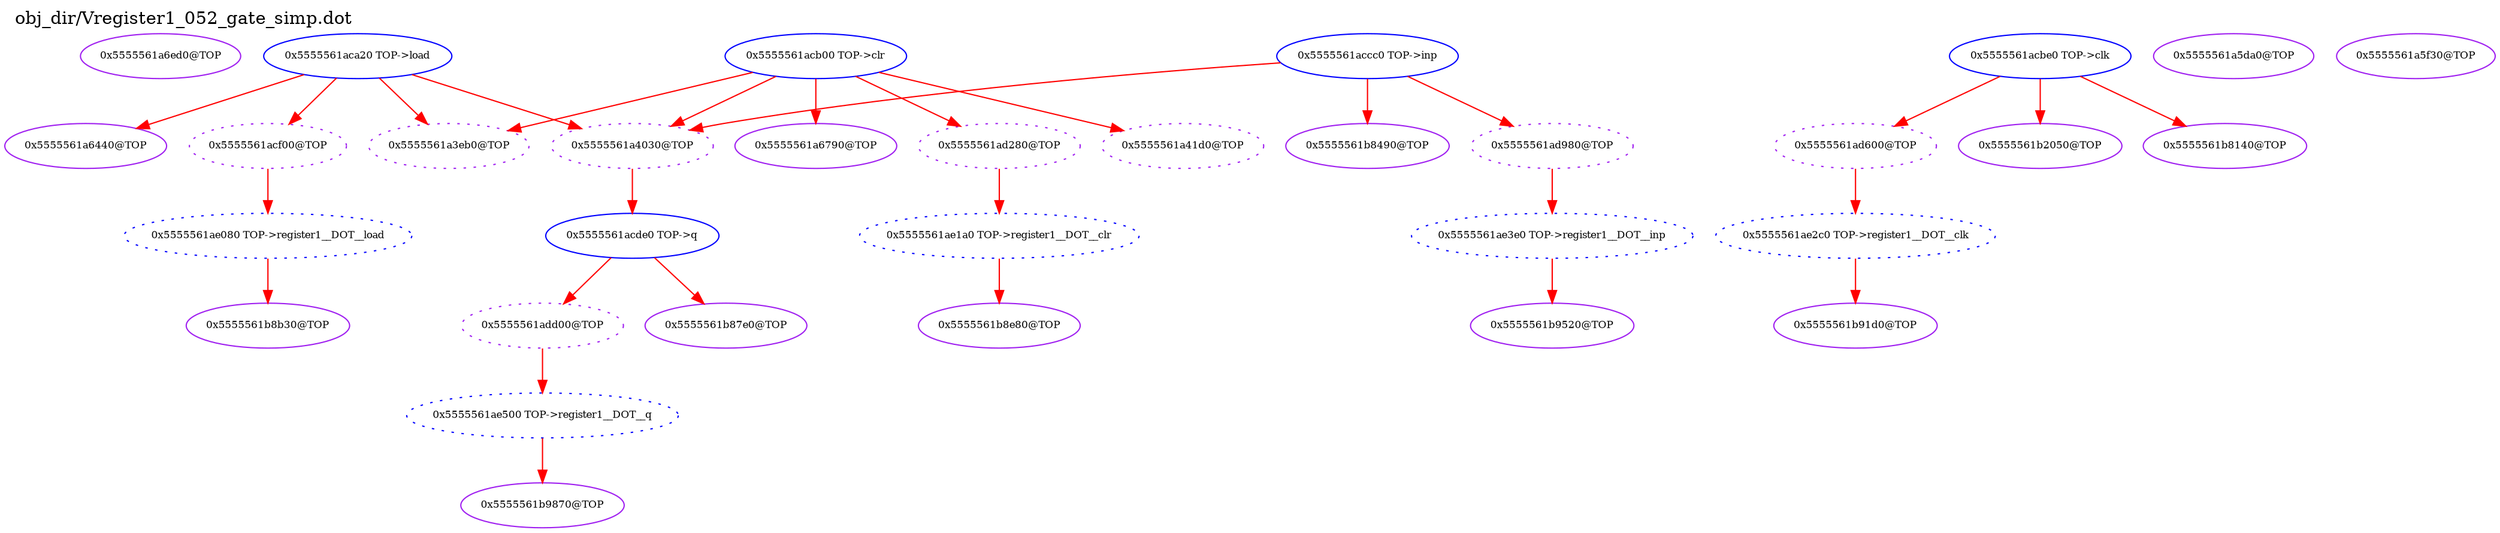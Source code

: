 digraph v3graph {
	graph	[label="obj_dir/Vregister1_052_gate_simp.dot",
		 labelloc=t, labeljust=l,
		 //size="7.5,10",
		 rankdir=TB];
	n0	[fontsize=8 label="0x5555561a6ed0@TOP", color=purple];
	n1	[fontsize=8 label="0x5555561acf00@TOP", color=purple, style=dotted];
	n2	[fontsize=8 label="0x5555561aca20 TOP->load", color=blue];
	n3	[fontsize=8 label="0x5555561ae080 TOP->register1__DOT__load", color=blue, style=dotted];
	n4	[fontsize=8 label="0x5555561ad280@TOP", color=purple, style=dotted];
	n5	[fontsize=8 label="0x5555561acb00 TOP->clr", color=blue];
	n6	[fontsize=8 label="0x5555561ae1a0 TOP->register1__DOT__clr", color=blue, style=dotted];
	n7	[fontsize=8 label="0x5555561ad600@TOP", color=purple, style=dotted];
	n8	[fontsize=8 label="0x5555561acbe0 TOP->clk", color=blue];
	n9	[fontsize=8 label="0x5555561ae2c0 TOP->register1__DOT__clk", color=blue, style=dotted];
	n10	[fontsize=8 label="0x5555561ad980@TOP", color=purple, style=dotted];
	n11	[fontsize=8 label="0x5555561accc0 TOP->inp", color=blue];
	n12	[fontsize=8 label="0x5555561ae3e0 TOP->register1__DOT__inp", color=blue, style=dotted];
	n13	[fontsize=8 label="0x5555561add00@TOP", color=purple, style=dotted];
	n14	[fontsize=8 label="0x5555561acde0 TOP->q", color=blue];
	n15	[fontsize=8 label="0x5555561ae500 TOP->register1__DOT__q", color=blue, style=dotted];
	n16	[fontsize=8 label="0x5555561b2050@TOP", color=purple];
	n17	[fontsize=8 label="0x5555561a41d0@TOP", color=purple, style=dotted];
	n18	[fontsize=8 label="0x5555561a4030@TOP", color=purple, style=dotted];
	n19	[fontsize=8 label="0x5555561a3eb0@TOP", color=purple, style=dotted];
	n20	[fontsize=8 label="0x5555561a5da0@TOP", color=purple];
	n21	[fontsize=8 label="0x5555561a5f30@TOP", color=purple];
	n22	[fontsize=8 label="0x5555561a6440@TOP", color=purple];
	n23	[fontsize=8 label="0x5555561a6790@TOP", color=purple];
	n24	[fontsize=8 label="0x5555561b8140@TOP", color=purple];
	n25	[fontsize=8 label="0x5555561b8490@TOP", color=purple];
	n26	[fontsize=8 label="0x5555561b87e0@TOP", color=purple];
	n27	[fontsize=8 label="0x5555561b8b30@TOP", color=purple];
	n28	[fontsize=8 label="0x5555561b8e80@TOP", color=purple];
	n29	[fontsize=8 label="0x5555561b91d0@TOP", color=purple];
	n30	[fontsize=8 label="0x5555561b9520@TOP", color=purple];
	n31	[fontsize=8 label="0x5555561b9870@TOP", color=purple];
	n1 -> n3 [fontsize=8 label="" weight=1 color=red];
	n2 -> n1 [fontsize=8 label="" weight=1 color=red];
	n2 -> n18 [fontsize=8 label="" weight=1 color=red];
	n2 -> n19 [fontsize=8 label="" weight=1 color=red];
	n2 -> n22 [fontsize=8 label="" weight=1 color=red];
	n3 -> n27 [fontsize=8 label="" weight=1 color=red];
	n4 -> n6 [fontsize=8 label="" weight=1 color=red];
	n5 -> n4 [fontsize=8 label="" weight=1 color=red];
	n5 -> n17 [fontsize=8 label="" weight=1 color=red];
	n5 -> n18 [fontsize=8 label="" weight=1 color=red];
	n5 -> n19 [fontsize=8 label="" weight=1 color=red];
	n5 -> n23 [fontsize=8 label="" weight=1 color=red];
	n6 -> n28 [fontsize=8 label="" weight=1 color=red];
	n7 -> n9 [fontsize=8 label="" weight=1 color=red];
	n8 -> n7 [fontsize=8 label="" weight=1 color=red];
	n8 -> n16 [fontsize=8 label="" weight=1 color=red];
	n8 -> n24 [fontsize=8 label="" weight=1 color=red];
	n9 -> n29 [fontsize=8 label="" weight=1 color=red];
	n10 -> n12 [fontsize=8 label="" weight=1 color=red];
	n11 -> n10 [fontsize=8 label="" weight=1 color=red];
	n11 -> n18 [fontsize=8 label="" weight=1 color=red];
	n11 -> n25 [fontsize=8 label="" weight=1 color=red];
	n12 -> n30 [fontsize=8 label="" weight=1 color=red];
	n13 -> n15 [fontsize=8 label="" weight=1 color=red];
	n14 -> n13 [fontsize=8 label="" weight=1 color=red];
	n14 -> n26 [fontsize=8 label="" weight=1 color=red];
	n15 -> n31 [fontsize=8 label="" weight=1 color=red];
	n18 -> n14 [fontsize=8 label="" weight=2 color=red];
}
